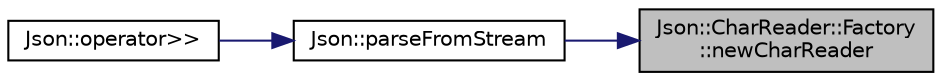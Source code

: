 digraph "Json::CharReader::Factory::newCharReader"
{
 // LATEX_PDF_SIZE
  edge [fontname="Helvetica",fontsize="10",labelfontname="Helvetica",labelfontsize="10"];
  node [fontname="Helvetica",fontsize="10",shape=record];
  rankdir="RL";
  Node1 [label="Json::CharReader::Factory\l::newCharReader",height=0.2,width=0.4,color="black", fillcolor="grey75", style="filled", fontcolor="black",tooltip="Allocate a CharReader via operator new()."];
  Node1 -> Node2 [dir="back",color="midnightblue",fontsize="10",style="solid",fontname="Helvetica"];
  Node2 [label="Json::parseFromStream",height=0.2,width=0.4,color="black", fillcolor="white", style="filled",URL="$namespace_json.html#a38f903cfdb57a6c4e86a7dcc42f3712c",tooltip=" "];
  Node2 -> Node3 [dir="back",color="midnightblue",fontsize="10",style="solid",fontname="Helvetica"];
  Node3 [label="Json::operator\>\>",height=0.2,width=0.4,color="black", fillcolor="white", style="filled",URL="$namespace_json.html#a01f08004efa8a401e01ebd17be77dc71",tooltip="Read from 'sin' into 'root'."];
}
